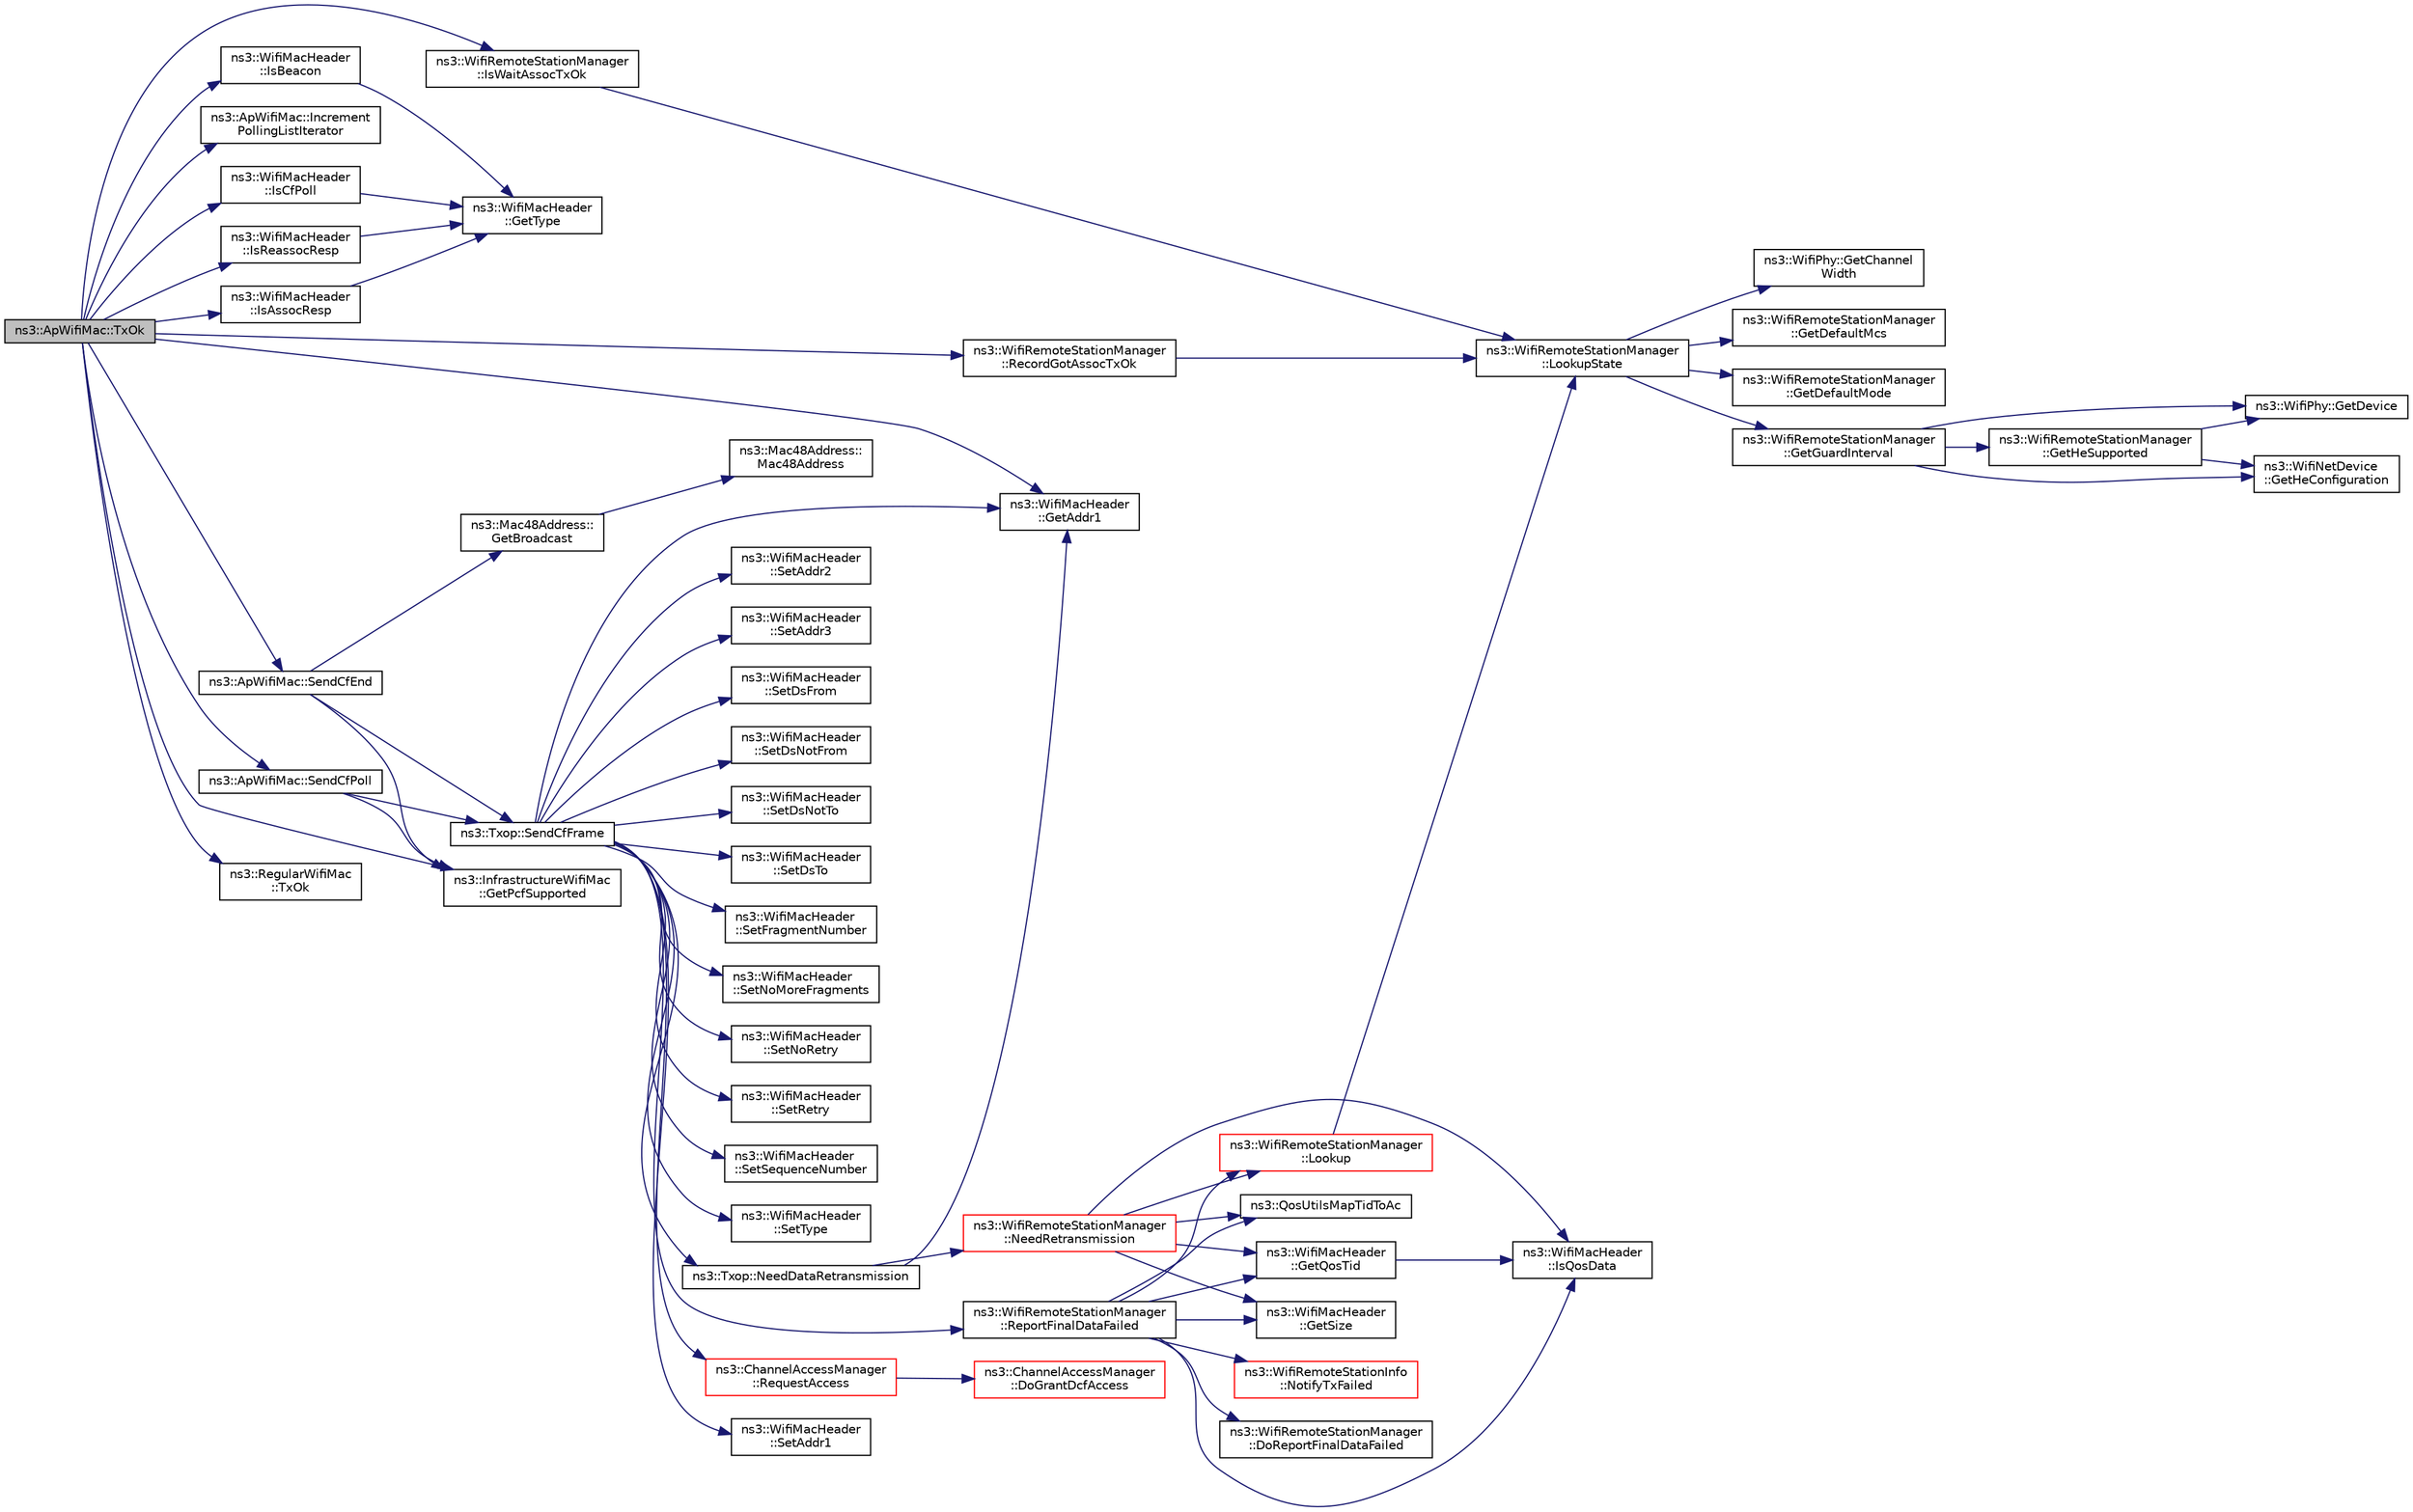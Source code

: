digraph "ns3::ApWifiMac::TxOk"
{
 // LATEX_PDF_SIZE
  edge [fontname="Helvetica",fontsize="10",labelfontname="Helvetica",labelfontsize="10"];
  node [fontname="Helvetica",fontsize="10",shape=record];
  rankdir="LR";
  Node1 [label="ns3::ApWifiMac::TxOk",height=0.2,width=0.4,color="black", fillcolor="grey75", style="filled", fontcolor="black",tooltip="The packet we sent was successfully received by the receiver (i.e."];
  Node1 -> Node2 [color="midnightblue",fontsize="10",style="solid",fontname="Helvetica"];
  Node2 [label="ns3::WifiMacHeader\l::GetAddr1",height=0.2,width=0.4,color="black", fillcolor="white", style="filled",URL="$classns3_1_1_wifi_mac_header.html#aa1c4acbda4ace9f7a920c97d71bdd097",tooltip="Return the address in the Address 1 field."];
  Node1 -> Node3 [color="midnightblue",fontsize="10",style="solid",fontname="Helvetica"];
  Node3 [label="ns3::InfrastructureWifiMac\l::GetPcfSupported",height=0.2,width=0.4,color="black", fillcolor="white", style="filled",URL="$classns3_1_1_infrastructure_wifi_mac.html#a47ccbba3931e183c3b7cfe7777abb366",tooltip="Return whether the device supports PCF."];
  Node1 -> Node4 [color="midnightblue",fontsize="10",style="solid",fontname="Helvetica"];
  Node4 [label="ns3::ApWifiMac::Increment\lPollingListIterator",height=0.2,width=0.4,color="black", fillcolor="white", style="filled",URL="$classns3_1_1_ap_wifi_mac.html#ad23b9bb39096415a43d21857c4716576",tooltip="Increment the PCF polling list iterator to indicate that the next polling station can be polled."];
  Node1 -> Node5 [color="midnightblue",fontsize="10",style="solid",fontname="Helvetica"];
  Node5 [label="ns3::WifiMacHeader\l::IsAssocResp",height=0.2,width=0.4,color="black", fillcolor="white", style="filled",URL="$classns3_1_1_wifi_mac_header.html#aa503ba2cdcdc35f4389d1fa1715f50b1",tooltip="Return true if the header is an Association Response header."];
  Node5 -> Node6 [color="midnightblue",fontsize="10",style="solid",fontname="Helvetica"];
  Node6 [label="ns3::WifiMacHeader\l::GetType",height=0.2,width=0.4,color="black", fillcolor="white", style="filled",URL="$classns3_1_1_wifi_mac_header.html#ac602baa163798e5da4945338dd5ef9b5",tooltip="Return the type (enum WifiMacType)"];
  Node1 -> Node7 [color="midnightblue",fontsize="10",style="solid",fontname="Helvetica"];
  Node7 [label="ns3::WifiMacHeader\l::IsBeacon",height=0.2,width=0.4,color="black", fillcolor="white", style="filled",URL="$classns3_1_1_wifi_mac_header.html#afe7c9a624523907e0c291221e3789d21",tooltip="Return true if the header is a Beacon header."];
  Node7 -> Node6 [color="midnightblue",fontsize="10",style="solid",fontname="Helvetica"];
  Node1 -> Node8 [color="midnightblue",fontsize="10",style="solid",fontname="Helvetica"];
  Node8 [label="ns3::WifiMacHeader\l::IsCfPoll",height=0.2,width=0.4,color="black", fillcolor="white", style="filled",URL="$classns3_1_1_wifi_mac_header.html#a8f7eb39875a921d2a1b915836f6765b2",tooltip="Return true if the Type/Subtype is one of the possible CF-Poll headers."];
  Node8 -> Node6 [color="midnightblue",fontsize="10",style="solid",fontname="Helvetica"];
  Node1 -> Node9 [color="midnightblue",fontsize="10",style="solid",fontname="Helvetica"];
  Node9 [label="ns3::WifiMacHeader\l::IsReassocResp",height=0.2,width=0.4,color="black", fillcolor="white", style="filled",URL="$classns3_1_1_wifi_mac_header.html#a5ab0a857372ed1e683f5bbd258d139fe",tooltip="Return true if the header is a Reassociation Response header."];
  Node9 -> Node6 [color="midnightblue",fontsize="10",style="solid",fontname="Helvetica"];
  Node1 -> Node10 [color="midnightblue",fontsize="10",style="solid",fontname="Helvetica"];
  Node10 [label="ns3::WifiRemoteStationManager\l::IsWaitAssocTxOk",height=0.2,width=0.4,color="black", fillcolor="white", style="filled",URL="$classns3_1_1_wifi_remote_station_manager.html#af9131818f8f0cbb26fdce64cf7a0972b",tooltip="Return whether we are waiting for an ACK for the association response we sent."];
  Node10 -> Node11 [color="midnightblue",fontsize="10",style="solid",fontname="Helvetica"];
  Node11 [label="ns3::WifiRemoteStationManager\l::LookupState",height=0.2,width=0.4,color="black", fillcolor="white", style="filled",URL="$classns3_1_1_wifi_remote_station_manager.html#a6a5c20f231324799e383594b546ca733",tooltip="Return the state of the station associated with the given address."];
  Node11 -> Node12 [color="midnightblue",fontsize="10",style="solid",fontname="Helvetica"];
  Node12 [label="ns3::WifiPhy::GetChannel\lWidth",height=0.2,width=0.4,color="black", fillcolor="white", style="filled",URL="$classns3_1_1_wifi_phy.html#af55a96fc67e724abd99aeaeab826187f",tooltip=" "];
  Node11 -> Node13 [color="midnightblue",fontsize="10",style="solid",fontname="Helvetica"];
  Node13 [label="ns3::WifiRemoteStationManager\l::GetDefaultMcs",height=0.2,width=0.4,color="black", fillcolor="white", style="filled",URL="$classns3_1_1_wifi_remote_station_manager.html#a2422db307a1cd07b938ec2d4b8442668",tooltip="Return the default Modulation and Coding Scheme (MCS) index."];
  Node11 -> Node14 [color="midnightblue",fontsize="10",style="solid",fontname="Helvetica"];
  Node14 [label="ns3::WifiRemoteStationManager\l::GetDefaultMode",height=0.2,width=0.4,color="black", fillcolor="white", style="filled",URL="$classns3_1_1_wifi_remote_station_manager.html#a0f76976a6d7a8761b1ae1b9b74f18fbf",tooltip="Return the default transmission mode."];
  Node11 -> Node15 [color="midnightblue",fontsize="10",style="solid",fontname="Helvetica"];
  Node15 [label="ns3::WifiRemoteStationManager\l::GetGuardInterval",height=0.2,width=0.4,color="black", fillcolor="white", style="filled",URL="$classns3_1_1_wifi_remote_station_manager.html#af042a3c6cc1e936255e794c4aa21e68c",tooltip="Return the supported HE guard interval duration (in nanoseconds)."];
  Node15 -> Node16 [color="midnightblue",fontsize="10",style="solid",fontname="Helvetica"];
  Node16 [label="ns3::WifiPhy::GetDevice",height=0.2,width=0.4,color="black", fillcolor="white", style="filled",URL="$classns3_1_1_wifi_phy.html#adf2fa40dcba4e52e9bc67c6ffc819170",tooltip="Return the device this PHY is associated with."];
  Node15 -> Node17 [color="midnightblue",fontsize="10",style="solid",fontname="Helvetica"];
  Node17 [label="ns3::WifiNetDevice\l::GetHeConfiguration",height=0.2,width=0.4,color="black", fillcolor="white", style="filled",URL="$classns3_1_1_wifi_net_device.html#af4a86ccc320631308e9f1023baecdd6b",tooltip=" "];
  Node15 -> Node18 [color="midnightblue",fontsize="10",style="solid",fontname="Helvetica"];
  Node18 [label="ns3::WifiRemoteStationManager\l::GetHeSupported",height=0.2,width=0.4,color="black", fillcolor="white", style="filled",URL="$classns3_1_1_wifi_remote_station_manager.html#abf94bd5d22ad632148777a6c7e39bae0",tooltip="Return whether the device has HE capability support enabled."];
  Node18 -> Node16 [color="midnightblue",fontsize="10",style="solid",fontname="Helvetica"];
  Node18 -> Node17 [color="midnightblue",fontsize="10",style="solid",fontname="Helvetica"];
  Node1 -> Node19 [color="midnightblue",fontsize="10",style="solid",fontname="Helvetica"];
  Node19 [label="ns3::WifiRemoteStationManager\l::RecordGotAssocTxOk",height=0.2,width=0.4,color="black", fillcolor="white", style="filled",URL="$classns3_1_1_wifi_remote_station_manager.html#a8c61f2f22d687bcb7eff7c5342906005",tooltip="Records that we got an ACK for the association response we sent."];
  Node19 -> Node11 [color="midnightblue",fontsize="10",style="solid",fontname="Helvetica"];
  Node1 -> Node20 [color="midnightblue",fontsize="10",style="solid",fontname="Helvetica"];
  Node20 [label="ns3::ApWifiMac::SendCfEnd",height=0.2,width=0.4,color="black", fillcolor="white", style="filled",URL="$classns3_1_1_ap_wifi_mac.html#af00f4ecc30b8f864b9fd3ffc88e1694a",tooltip="Send a CF-End packet."];
  Node20 -> Node21 [color="midnightblue",fontsize="10",style="solid",fontname="Helvetica"];
  Node21 [label="ns3::Mac48Address::\lGetBroadcast",height=0.2,width=0.4,color="black", fillcolor="white", style="filled",URL="$classns3_1_1_mac48_address.html#a55156e302c6bf950c0b558365adbde84",tooltip=" "];
  Node21 -> Node22 [color="midnightblue",fontsize="10",style="solid",fontname="Helvetica"];
  Node22 [label="ns3::Mac48Address::\lMac48Address",height=0.2,width=0.4,color="black", fillcolor="white", style="filled",URL="$classns3_1_1_mac48_address.html#a17882c09fc6317d5bcf4efdb62a37d07",tooltip=" "];
  Node20 -> Node3 [color="midnightblue",fontsize="10",style="solid",fontname="Helvetica"];
  Node20 -> Node23 [color="midnightblue",fontsize="10",style="solid",fontname="Helvetica"];
  Node23 [label="ns3::Txop::SendCfFrame",height=0.2,width=0.4,color="black", fillcolor="white", style="filled",URL="$classns3_1_1_txop.html#a9bd5d9353a092b4cfe7896451fb768d6",tooltip="Sends CF frame to STA with address addr."];
  Node23 -> Node2 [color="midnightblue",fontsize="10",style="solid",fontname="Helvetica"];
  Node23 -> Node24 [color="midnightblue",fontsize="10",style="solid",fontname="Helvetica"];
  Node24 [label="ns3::Txop::NeedDataRetransmission",height=0.2,width=0.4,color="black", fillcolor="white", style="filled",URL="$classns3_1_1_txop.html#a71069daa23948ecf392c3bcc4a1f1bea",tooltip="Check if Data should be re-transmitted if Ack was missed."];
  Node24 -> Node2 [color="midnightblue",fontsize="10",style="solid",fontname="Helvetica"];
  Node24 -> Node25 [color="midnightblue",fontsize="10",style="solid",fontname="Helvetica"];
  Node25 [label="ns3::WifiRemoteStationManager\l::NeedRetransmission",height=0.2,width=0.4,color="red", fillcolor="white", style="filled",URL="$classns3_1_1_wifi_remote_station_manager.html#ac24b2a5ed13948487c8e11392e96432d",tooltip=" "];
  Node25 -> Node27 [color="midnightblue",fontsize="10",style="solid",fontname="Helvetica"];
  Node27 [label="ns3::WifiMacHeader\l::GetQosTid",height=0.2,width=0.4,color="black", fillcolor="white", style="filled",URL="$classns3_1_1_wifi_mac_header.html#a07391fd5b12f7a90fe55325fcccc8e3a",tooltip="Return the Traffic ID of a QoS header."];
  Node27 -> Node28 [color="midnightblue",fontsize="10",style="solid",fontname="Helvetica"];
  Node28 [label="ns3::WifiMacHeader\l::IsQosData",height=0.2,width=0.4,color="black", fillcolor="white", style="filled",URL="$classns3_1_1_wifi_mac_header.html#a368b97ef91b953af76794112fd3681c2",tooltip="Return true if the Type is DATA and Subtype is one of the possible values for QoS Data."];
  Node25 -> Node29 [color="midnightblue",fontsize="10",style="solid",fontname="Helvetica"];
  Node29 [label="ns3::WifiMacHeader\l::GetSize",height=0.2,width=0.4,color="black", fillcolor="white", style="filled",URL="$classns3_1_1_wifi_mac_header.html#a5330ccda676bc7348bc633acc67df8fc",tooltip="Return the size of the WifiMacHeader in octets."];
  Node25 -> Node28 [color="midnightblue",fontsize="10",style="solid",fontname="Helvetica"];
  Node25 -> Node30 [color="midnightblue",fontsize="10",style="solid",fontname="Helvetica"];
  Node30 [label="ns3::WifiRemoteStationManager\l::Lookup",height=0.2,width=0.4,color="red", fillcolor="white", style="filled",URL="$classns3_1_1_wifi_remote_station_manager.html#a230ec2422481af84c0e2a8dcc1ccb630",tooltip="Return the station associated with the given address."];
  Node30 -> Node11 [color="midnightblue",fontsize="10",style="solid",fontname="Helvetica"];
  Node25 -> Node32 [color="midnightblue",fontsize="10",style="solid",fontname="Helvetica"];
  Node32 [label="ns3::QosUtilsMapTidToAc",height=0.2,width=0.4,color="black", fillcolor="white", style="filled",URL="$group__wifi.html#ga4e36efcff6dd83eaee42e1af0de43d48",tooltip="Maps TID (Traffic ID) to Access classes."];
  Node23 -> Node33 [color="midnightblue",fontsize="10",style="solid",fontname="Helvetica"];
  Node33 [label="ns3::WifiRemoteStationManager\l::ReportFinalDataFailed",height=0.2,width=0.4,color="black", fillcolor="white", style="filled",URL="$classns3_1_1_wifi_remote_station_manager.html#a621a2da15b2214508d25112bac59e746",tooltip="Should be invoked after calling ReportDataFailed if NeedRetransmission returns false."];
  Node33 -> Node34 [color="midnightblue",fontsize="10",style="solid",fontname="Helvetica"];
  Node34 [label="ns3::WifiRemoteStationManager\l::DoReportFinalDataFailed",height=0.2,width=0.4,color="black", fillcolor="white", style="filled",URL="$classns3_1_1_wifi_remote_station_manager.html#a32e2a7a9f651b5224b5c037c14598cf7",tooltip="This method is a pure virtual method that must be implemented by the sub-class."];
  Node33 -> Node27 [color="midnightblue",fontsize="10",style="solid",fontname="Helvetica"];
  Node33 -> Node29 [color="midnightblue",fontsize="10",style="solid",fontname="Helvetica"];
  Node33 -> Node28 [color="midnightblue",fontsize="10",style="solid",fontname="Helvetica"];
  Node33 -> Node30 [color="midnightblue",fontsize="10",style="solid",fontname="Helvetica"];
  Node33 -> Node35 [color="midnightblue",fontsize="10",style="solid",fontname="Helvetica"];
  Node35 [label="ns3::WifiRemoteStationInfo\l::NotifyTxFailed",height=0.2,width=0.4,color="red", fillcolor="white", style="filled",URL="$classns3_1_1_wifi_remote_station_info.html#ade8b3dfb4424924c828c7aad0d56a849",tooltip="Updates average frame error rate when final data or RTS has failed."];
  Node33 -> Node32 [color="midnightblue",fontsize="10",style="solid",fontname="Helvetica"];
  Node23 -> Node89 [color="midnightblue",fontsize="10",style="solid",fontname="Helvetica"];
  Node89 [label="ns3::ChannelAccessManager\l::RequestAccess",height=0.2,width=0.4,color="red", fillcolor="white", style="filled",URL="$classns3_1_1_channel_access_manager.html#abb772d23a9ee81e9b6ce46b3aefc67a8",tooltip=" "];
  Node89 -> Node90 [color="midnightblue",fontsize="10",style="solid",fontname="Helvetica"];
  Node90 [label="ns3::ChannelAccessManager\l::DoGrantDcfAccess",height=0.2,width=0.4,color="red", fillcolor="white", style="filled",URL="$classns3_1_1_channel_access_manager.html#ab456b95950fd1381ed14c4f7289b997e",tooltip="Grant access to Txop using DCF/EDCF contention rules."];
  Node23 -> Node203 [color="midnightblue",fontsize="10",style="solid",fontname="Helvetica"];
  Node203 [label="ns3::WifiMacHeader\l::SetAddr1",height=0.2,width=0.4,color="black", fillcolor="white", style="filled",URL="$classns3_1_1_wifi_mac_header.html#a6478a02b80d5c01657714c5c7a0ae1cb",tooltip="Fill the Address 1 field with the given address."];
  Node23 -> Node204 [color="midnightblue",fontsize="10",style="solid",fontname="Helvetica"];
  Node204 [label="ns3::WifiMacHeader\l::SetAddr2",height=0.2,width=0.4,color="black", fillcolor="white", style="filled",URL="$classns3_1_1_wifi_mac_header.html#ab6a0efdc43d39b5da5d17eae9665271d",tooltip="Fill the Address 2 field with the given address."];
  Node23 -> Node205 [color="midnightblue",fontsize="10",style="solid",fontname="Helvetica"];
  Node205 [label="ns3::WifiMacHeader\l::SetAddr3",height=0.2,width=0.4,color="black", fillcolor="white", style="filled",URL="$classns3_1_1_wifi_mac_header.html#ace2fd1624db247bd42cbe9182996bb0e",tooltip="Fill the Address 3 field with the given address."];
  Node23 -> Node206 [color="midnightblue",fontsize="10",style="solid",fontname="Helvetica"];
  Node206 [label="ns3::WifiMacHeader\l::SetDsFrom",height=0.2,width=0.4,color="black", fillcolor="white", style="filled",URL="$classns3_1_1_wifi_mac_header.html#ac4ec5b433a2701eae9cffb61b06ecec1",tooltip="Set the From DS bit in the Frame Control field."];
  Node23 -> Node207 [color="midnightblue",fontsize="10",style="solid",fontname="Helvetica"];
  Node207 [label="ns3::WifiMacHeader\l::SetDsNotFrom",height=0.2,width=0.4,color="black", fillcolor="white", style="filled",URL="$classns3_1_1_wifi_mac_header.html#a02edeb349da4aacc6b376fcf76ff99cc",tooltip="Un-set the From DS bit in the Frame Control field."];
  Node23 -> Node208 [color="midnightblue",fontsize="10",style="solid",fontname="Helvetica"];
  Node208 [label="ns3::WifiMacHeader\l::SetDsNotTo",height=0.2,width=0.4,color="black", fillcolor="white", style="filled",URL="$classns3_1_1_wifi_mac_header.html#a977cd5a09062bfc3660a23acdebd75ec",tooltip="Un-set the To DS bit in the Frame Control field."];
  Node23 -> Node209 [color="midnightblue",fontsize="10",style="solid",fontname="Helvetica"];
  Node209 [label="ns3::WifiMacHeader\l::SetDsTo",height=0.2,width=0.4,color="black", fillcolor="white", style="filled",URL="$classns3_1_1_wifi_mac_header.html#a577e95535beca95ba7f4a61a61e8b17d",tooltip="Set the To DS bit in the Frame Control field."];
  Node23 -> Node122 [color="midnightblue",fontsize="10",style="solid",fontname="Helvetica"];
  Node122 [label="ns3::WifiMacHeader\l::SetFragmentNumber",height=0.2,width=0.4,color="black", fillcolor="white", style="filled",URL="$classns3_1_1_wifi_mac_header.html#ad11306bd3a2edf81346a14a9c4fe7388",tooltip="Set the fragment number of the header."];
  Node23 -> Node124 [color="midnightblue",fontsize="10",style="solid",fontname="Helvetica"];
  Node124 [label="ns3::WifiMacHeader\l::SetNoMoreFragments",height=0.2,width=0.4,color="black", fillcolor="white", style="filled",URL="$classns3_1_1_wifi_mac_header.html#a3898df5358df4247926b74175f2789c3",tooltip="Un-set the More Fragment bit in the Frame Control Field."];
  Node23 -> Node169 [color="midnightblue",fontsize="10",style="solid",fontname="Helvetica"];
  Node169 [label="ns3::WifiMacHeader\l::SetNoRetry",height=0.2,width=0.4,color="black", fillcolor="white", style="filled",URL="$classns3_1_1_wifi_mac_header.html#a2dbe5e569e783f6d975c13daf3015f12",tooltip="Un-set the Retry bit in the Frame Control field."];
  Node23 -> Node210 [color="midnightblue",fontsize="10",style="solid",fontname="Helvetica"];
  Node210 [label="ns3::WifiMacHeader\l::SetRetry",height=0.2,width=0.4,color="black", fillcolor="white", style="filled",URL="$classns3_1_1_wifi_mac_header.html#a885db0be16b199a3e40388c0a70f2f99",tooltip="Set the Retry bit in the Frame Control field."];
  Node23 -> Node170 [color="midnightblue",fontsize="10",style="solid",fontname="Helvetica"];
  Node170 [label="ns3::WifiMacHeader\l::SetSequenceNumber",height=0.2,width=0.4,color="black", fillcolor="white", style="filled",URL="$classns3_1_1_wifi_mac_header.html#a51634924960a25606596916eabdcc12e",tooltip="Set the sequence number of the header."];
  Node23 -> Node211 [color="midnightblue",fontsize="10",style="solid",fontname="Helvetica"];
  Node211 [label="ns3::WifiMacHeader\l::SetType",height=0.2,width=0.4,color="black", fillcolor="white", style="filled",URL="$classns3_1_1_wifi_mac_header.html#a71172371f11f1cfcb3912bb03134c285",tooltip="Set Type/Subtype values with the correct values depending on the given type."];
  Node1 -> Node212 [color="midnightblue",fontsize="10",style="solid",fontname="Helvetica"];
  Node212 [label="ns3::ApWifiMac::SendCfPoll",height=0.2,width=0.4,color="black", fillcolor="white", style="filled",URL="$classns3_1_1_ap_wifi_mac.html#a221026de06881ae5e6708884ca77ebcd",tooltip="Send a CF-Poll packet to the next polling STA."];
  Node212 -> Node3 [color="midnightblue",fontsize="10",style="solid",fontname="Helvetica"];
  Node212 -> Node23 [color="midnightblue",fontsize="10",style="solid",fontname="Helvetica"];
  Node1 -> Node213 [color="midnightblue",fontsize="10",style="solid",fontname="Helvetica"];
  Node213 [label="ns3::RegularWifiMac\l::TxOk",height=0.2,width=0.4,color="black", fillcolor="white", style="filled",URL="$classns3_1_1_regular_wifi_mac.html#a3ba5567e68201374ee1509d2cb1bbe7f",tooltip="The packet we sent was successfully received by the receiver (i.e."];
}
